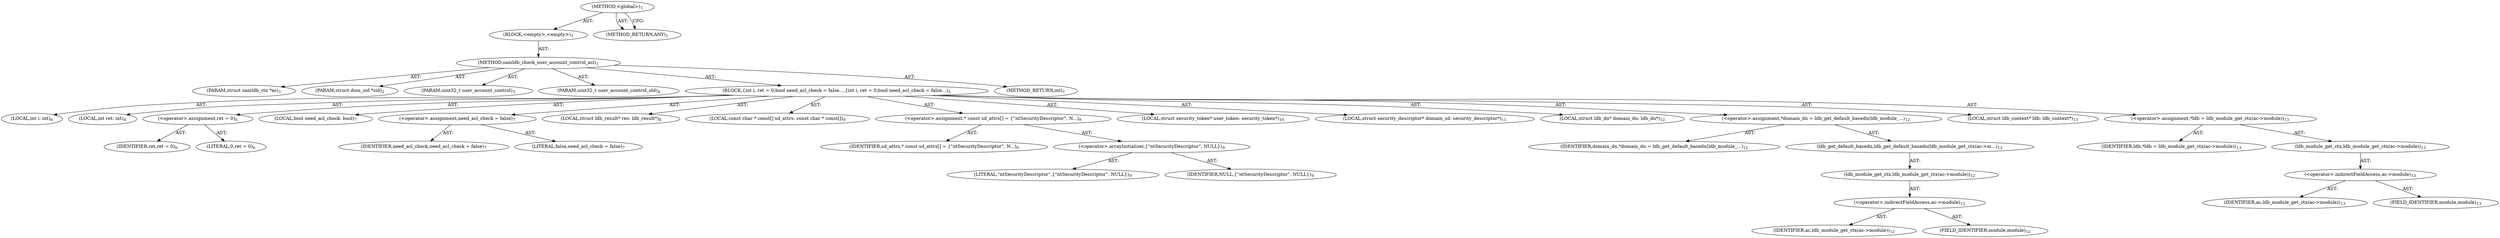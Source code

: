 digraph "&lt;global&gt;" {  
"6" [label = <(METHOD,&lt;global&gt;)<SUB>1</SUB>> ]
"7" [label = <(BLOCK,&lt;empty&gt;,&lt;empty&gt;)<SUB>1</SUB>> ]
"8" [label = <(METHOD,samldb_check_user_account_control_acl)<SUB>1</SUB>> ]
"9" [label = <(PARAM,struct samldb_ctx *ac)<SUB>1</SUB>> ]
"10" [label = <(PARAM,struct dom_sid *sid)<SUB>2</SUB>> ]
"11" [label = <(PARAM,uint32_t user_account_control)<SUB>3</SUB>> ]
"12" [label = <(PARAM,uint32_t user_account_control_old)<SUB>4</SUB>> ]
"13" [label = <(BLOCK,{
	int i, ret = 0;
	bool need_acl_check = false...,{
	int i, ret = 0;
	bool need_acl_check = false...)<SUB>5</SUB>> ]
"14" [label = <(LOCAL,int i: int)<SUB>6</SUB>> ]
"15" [label = <(LOCAL,int ret: int)<SUB>6</SUB>> ]
"16" [label = <(&lt;operator&gt;.assignment,ret = 0)<SUB>6</SUB>> ]
"17" [label = <(IDENTIFIER,ret,ret = 0)<SUB>6</SUB>> ]
"18" [label = <(LITERAL,0,ret = 0)<SUB>6</SUB>> ]
"19" [label = <(LOCAL,bool need_acl_check: bool)<SUB>7</SUB>> ]
"20" [label = <(&lt;operator&gt;.assignment,need_acl_check = false)<SUB>7</SUB>> ]
"21" [label = <(IDENTIFIER,need_acl_check,need_acl_check = false)<SUB>7</SUB>> ]
"22" [label = <(LITERAL,false,need_acl_check = false)<SUB>7</SUB>> ]
"23" [label = <(LOCAL,struct ldb_result* res: ldb_result*)<SUB>8</SUB>> ]
"24" [label = <(LOCAL,const char * const[] sd_attrs: const char * const[])<SUB>9</SUB>> ]
"25" [label = <(&lt;operator&gt;.assignment,* const sd_attrs[] = {&quot;ntSecurityDescriptor&quot;, N...)<SUB>9</SUB>> ]
"26" [label = <(IDENTIFIER,sd_attrs,* const sd_attrs[] = {&quot;ntSecurityDescriptor&quot;, N...)<SUB>9</SUB>> ]
"27" [label = <(&lt;operator&gt;.arrayInitializer,{&quot;ntSecurityDescriptor&quot;, NULL})<SUB>9</SUB>> ]
"28" [label = <(LITERAL,&quot;ntSecurityDescriptor&quot;,{&quot;ntSecurityDescriptor&quot;, NULL})<SUB>9</SUB>> ]
"29" [label = <(IDENTIFIER,NULL,{&quot;ntSecurityDescriptor&quot;, NULL})<SUB>9</SUB>> ]
"30" [label = <(LOCAL,struct security_token* user_token: security_token*)<SUB>10</SUB>> ]
"31" [label = <(LOCAL,struct security_descriptor* domain_sd: security_descriptor*)<SUB>11</SUB>> ]
"32" [label = <(LOCAL,struct ldb_dn* domain_dn: ldb_dn*)<SUB>12</SUB>> ]
"33" [label = <(&lt;operator&gt;.assignment,*domain_dn = ldb_get_default_basedn(ldb_module_...)<SUB>12</SUB>> ]
"34" [label = <(IDENTIFIER,domain_dn,*domain_dn = ldb_get_default_basedn(ldb_module_...)<SUB>12</SUB>> ]
"35" [label = <(ldb_get_default_basedn,ldb_get_default_basedn(ldb_module_get_ctx(ac-&gt;m...)<SUB>12</SUB>> ]
"36" [label = <(ldb_module_get_ctx,ldb_module_get_ctx(ac-&gt;module))<SUB>12</SUB>> ]
"37" [label = <(&lt;operator&gt;.indirectFieldAccess,ac-&gt;module)<SUB>12</SUB>> ]
"38" [label = <(IDENTIFIER,ac,ldb_module_get_ctx(ac-&gt;module))<SUB>12</SUB>> ]
"39" [label = <(FIELD_IDENTIFIER,module,module)<SUB>12</SUB>> ]
"40" [label = <(LOCAL,struct ldb_context* ldb: ldb_context*)<SUB>13</SUB>> ]
"41" [label = <(&lt;operator&gt;.assignment,*ldb = ldb_module_get_ctx(ac-&gt;module))<SUB>13</SUB>> ]
"42" [label = <(IDENTIFIER,ldb,*ldb = ldb_module_get_ctx(ac-&gt;module))<SUB>13</SUB>> ]
"43" [label = <(ldb_module_get_ctx,ldb_module_get_ctx(ac-&gt;module))<SUB>13</SUB>> ]
"44" [label = <(&lt;operator&gt;.indirectFieldAccess,ac-&gt;module)<SUB>13</SUB>> ]
"45" [label = <(IDENTIFIER,ac,ldb_module_get_ctx(ac-&gt;module))<SUB>13</SUB>> ]
"46" [label = <(FIELD_IDENTIFIER,module,module)<SUB>13</SUB>> ]
"47" [label = <(METHOD_RETURN,int)<SUB>1</SUB>> ]
"49" [label = <(METHOD_RETURN,ANY)<SUB>1</SUB>> ]
  "6" -> "7"  [ label = "AST: "] 
  "6" -> "49"  [ label = "AST: "] 
  "7" -> "8"  [ label = "AST: "] 
  "8" -> "9"  [ label = "AST: "] 
  "8" -> "10"  [ label = "AST: "] 
  "8" -> "11"  [ label = "AST: "] 
  "8" -> "12"  [ label = "AST: "] 
  "8" -> "13"  [ label = "AST: "] 
  "8" -> "47"  [ label = "AST: "] 
  "13" -> "14"  [ label = "AST: "] 
  "13" -> "15"  [ label = "AST: "] 
  "13" -> "16"  [ label = "AST: "] 
  "13" -> "19"  [ label = "AST: "] 
  "13" -> "20"  [ label = "AST: "] 
  "13" -> "23"  [ label = "AST: "] 
  "13" -> "24"  [ label = "AST: "] 
  "13" -> "25"  [ label = "AST: "] 
  "13" -> "30"  [ label = "AST: "] 
  "13" -> "31"  [ label = "AST: "] 
  "13" -> "32"  [ label = "AST: "] 
  "13" -> "33"  [ label = "AST: "] 
  "13" -> "40"  [ label = "AST: "] 
  "13" -> "41"  [ label = "AST: "] 
  "16" -> "17"  [ label = "AST: "] 
  "16" -> "18"  [ label = "AST: "] 
  "20" -> "21"  [ label = "AST: "] 
  "20" -> "22"  [ label = "AST: "] 
  "25" -> "26"  [ label = "AST: "] 
  "25" -> "27"  [ label = "AST: "] 
  "27" -> "28"  [ label = "AST: "] 
  "27" -> "29"  [ label = "AST: "] 
  "33" -> "34"  [ label = "AST: "] 
  "33" -> "35"  [ label = "AST: "] 
  "35" -> "36"  [ label = "AST: "] 
  "36" -> "37"  [ label = "AST: "] 
  "37" -> "38"  [ label = "AST: "] 
  "37" -> "39"  [ label = "AST: "] 
  "41" -> "42"  [ label = "AST: "] 
  "41" -> "43"  [ label = "AST: "] 
  "43" -> "44"  [ label = "AST: "] 
  "44" -> "45"  [ label = "AST: "] 
  "44" -> "46"  [ label = "AST: "] 
  "6" -> "49"  [ label = "CFG: "] 
}
